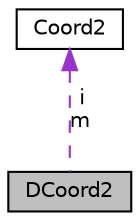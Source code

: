 digraph "DCoord2"
{
  edge [fontname="Helvetica",fontsize="10",labelfontname="Helvetica",labelfontsize="10"];
  node [fontname="Helvetica",fontsize="10",shape=record];
  Node1 [label="DCoord2",height=0.2,width=0.4,color="black", fillcolor="grey75", style="filled", fontcolor="black"];
  Node2 -> Node1 [dir="back",color="darkorchid3",fontsize="10",style="dashed",label=" i\nm" ,fontname="Helvetica"];
  Node2 [label="Coord2",height=0.2,width=0.4,color="black", fillcolor="white", style="filled",URL="$structCoord2.html"];
}
